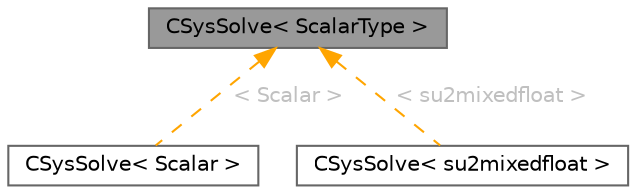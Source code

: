 digraph "CSysSolve&lt; ScalarType &gt;"
{
 // LATEX_PDF_SIZE
  bgcolor="transparent";
  edge [fontname=Helvetica,fontsize=10,labelfontname=Helvetica,labelfontsize=10];
  node [fontname=Helvetica,fontsize=10,shape=box,height=0.2,width=0.4];
  Node1 [id="Node000001",label="CSysSolve\< ScalarType \>",height=0.2,width=0.4,color="gray40", fillcolor="grey60", style="filled", fontcolor="black",tooltip="Class for solving linear systems using classical and Krylov-subspace iterative methods."];
  Node1 -> Node2 [id="edge1_Node000001_Node000002",dir="back",color="orange",style="dashed",tooltip=" ",label=" \< Scalar \>",fontcolor="grey" ];
  Node2 [id="Node000002",label="CSysSolve\< Scalar \>",height=0.2,width=0.4,color="gray40", fillcolor="white", style="filled",URL="$classCSysSolve.html",tooltip=" "];
  Node1 -> Node3 [id="edge2_Node000001_Node000003",dir="back",color="orange",style="dashed",tooltip=" ",label=" \< su2mixedfloat \>",fontcolor="grey" ];
  Node3 [id="Node000003",label="CSysSolve\< su2mixedfloat \>",height=0.2,width=0.4,color="gray40", fillcolor="white", style="filled",URL="$classCSysSolve.html",tooltip=" "];
}
